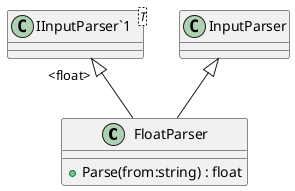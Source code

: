 @startuml
class FloatParser {
    + Parse(from:string) : float
}
class "IInputParser`1"<T> {
}
InputParser <|-- FloatParser
"IInputParser`1" "<float>" <|-- FloatParser
@enduml
